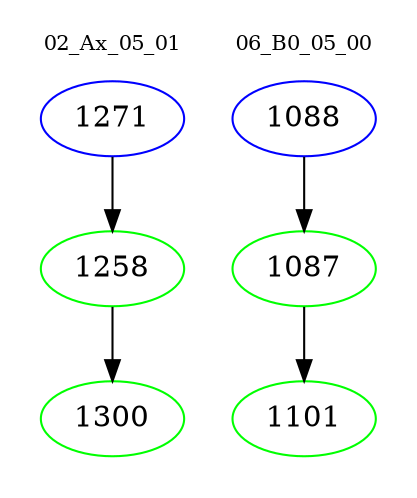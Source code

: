 digraph{
subgraph cluster_0 {
color = white
label = "02_Ax_05_01";
fontsize=10;
T0_1271 [label="1271", color="blue"]
T0_1271 -> T0_1258 [color="black"]
T0_1258 [label="1258", color="green"]
T0_1258 -> T0_1300 [color="black"]
T0_1300 [label="1300", color="green"]
}
subgraph cluster_1 {
color = white
label = "06_B0_05_00";
fontsize=10;
T1_1088 [label="1088", color="blue"]
T1_1088 -> T1_1087 [color="black"]
T1_1087 [label="1087", color="green"]
T1_1087 -> T1_1101 [color="black"]
T1_1101 [label="1101", color="green"]
}
}
